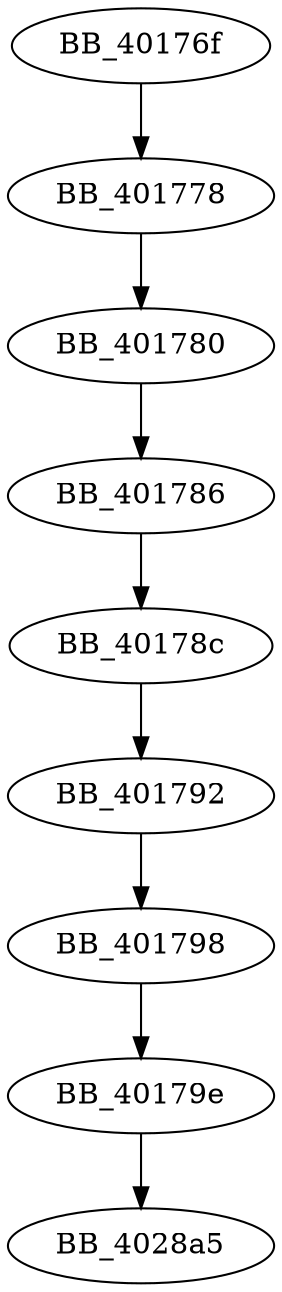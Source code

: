 DiGraph __init_pointers{
BB_40176f->BB_401778
BB_401778->BB_401780
BB_401780->BB_401786
BB_401786->BB_40178c
BB_40178c->BB_401792
BB_401792->BB_401798
BB_401798->BB_40179e
BB_40179e->BB_4028a5
}
